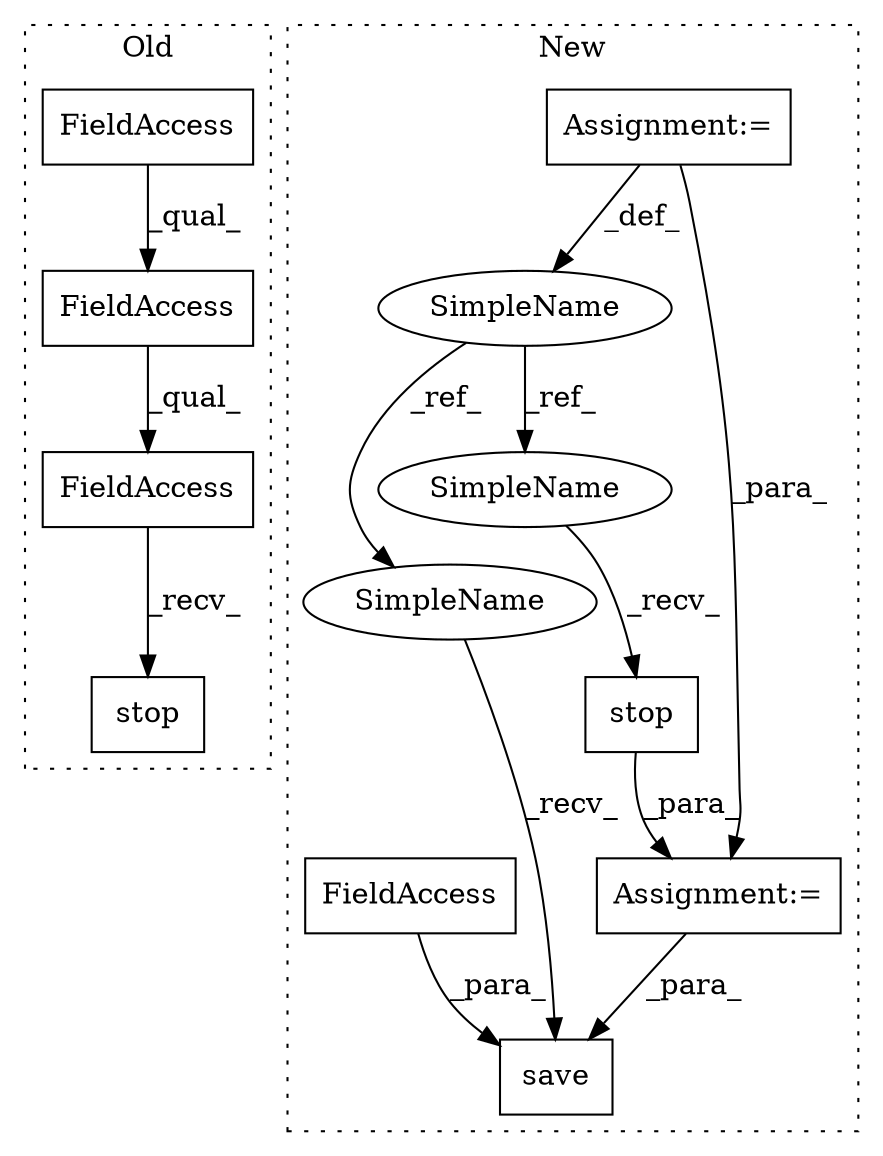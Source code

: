 digraph G {
subgraph cluster0 {
1 [label="stop" a="32" s="5275" l="6" shape="box"];
3 [label="FieldAccess" a="22" s="5236" l="38" shape="box"];
4 [label="FieldAccess" a="22" s="5236" l="26" shape="box"];
5 [label="FieldAccess" a="22" s="5236" l="17" shape="box"];
label = "Old";
style="dotted";
}
subgraph cluster1 {
2 [label="stop" a="32" s="5282" l="6" shape="box"];
6 [label="Assignment:=" a="7" s="5128" l="8" shape="box"];
7 [label="save" a="32" s="5305,5330" l="5,1" shape="box"];
8 [label="FieldAccess" a="22" s="5310" l="12" shape="box"];
9 [label="SimpleName" a="42" s="5128" l="8" shape="ellipse"];
10 [label="Assignment:=" a="7" s="5272" l="1" shape="box"];
11 [label="SimpleName" a="42" s="5296" l="8" shape="ellipse"];
12 [label="SimpleName" a="42" s="5273" l="8" shape="ellipse"];
label = "New";
style="dotted";
}
2 -> 10 [label="_para_"];
3 -> 1 [label="_recv_"];
4 -> 3 [label="_qual_"];
5 -> 4 [label="_qual_"];
6 -> 9 [label="_def_"];
6 -> 10 [label="_para_"];
8 -> 7 [label="_para_"];
9 -> 11 [label="_ref_"];
9 -> 12 [label="_ref_"];
10 -> 7 [label="_para_"];
11 -> 7 [label="_recv_"];
12 -> 2 [label="_recv_"];
}